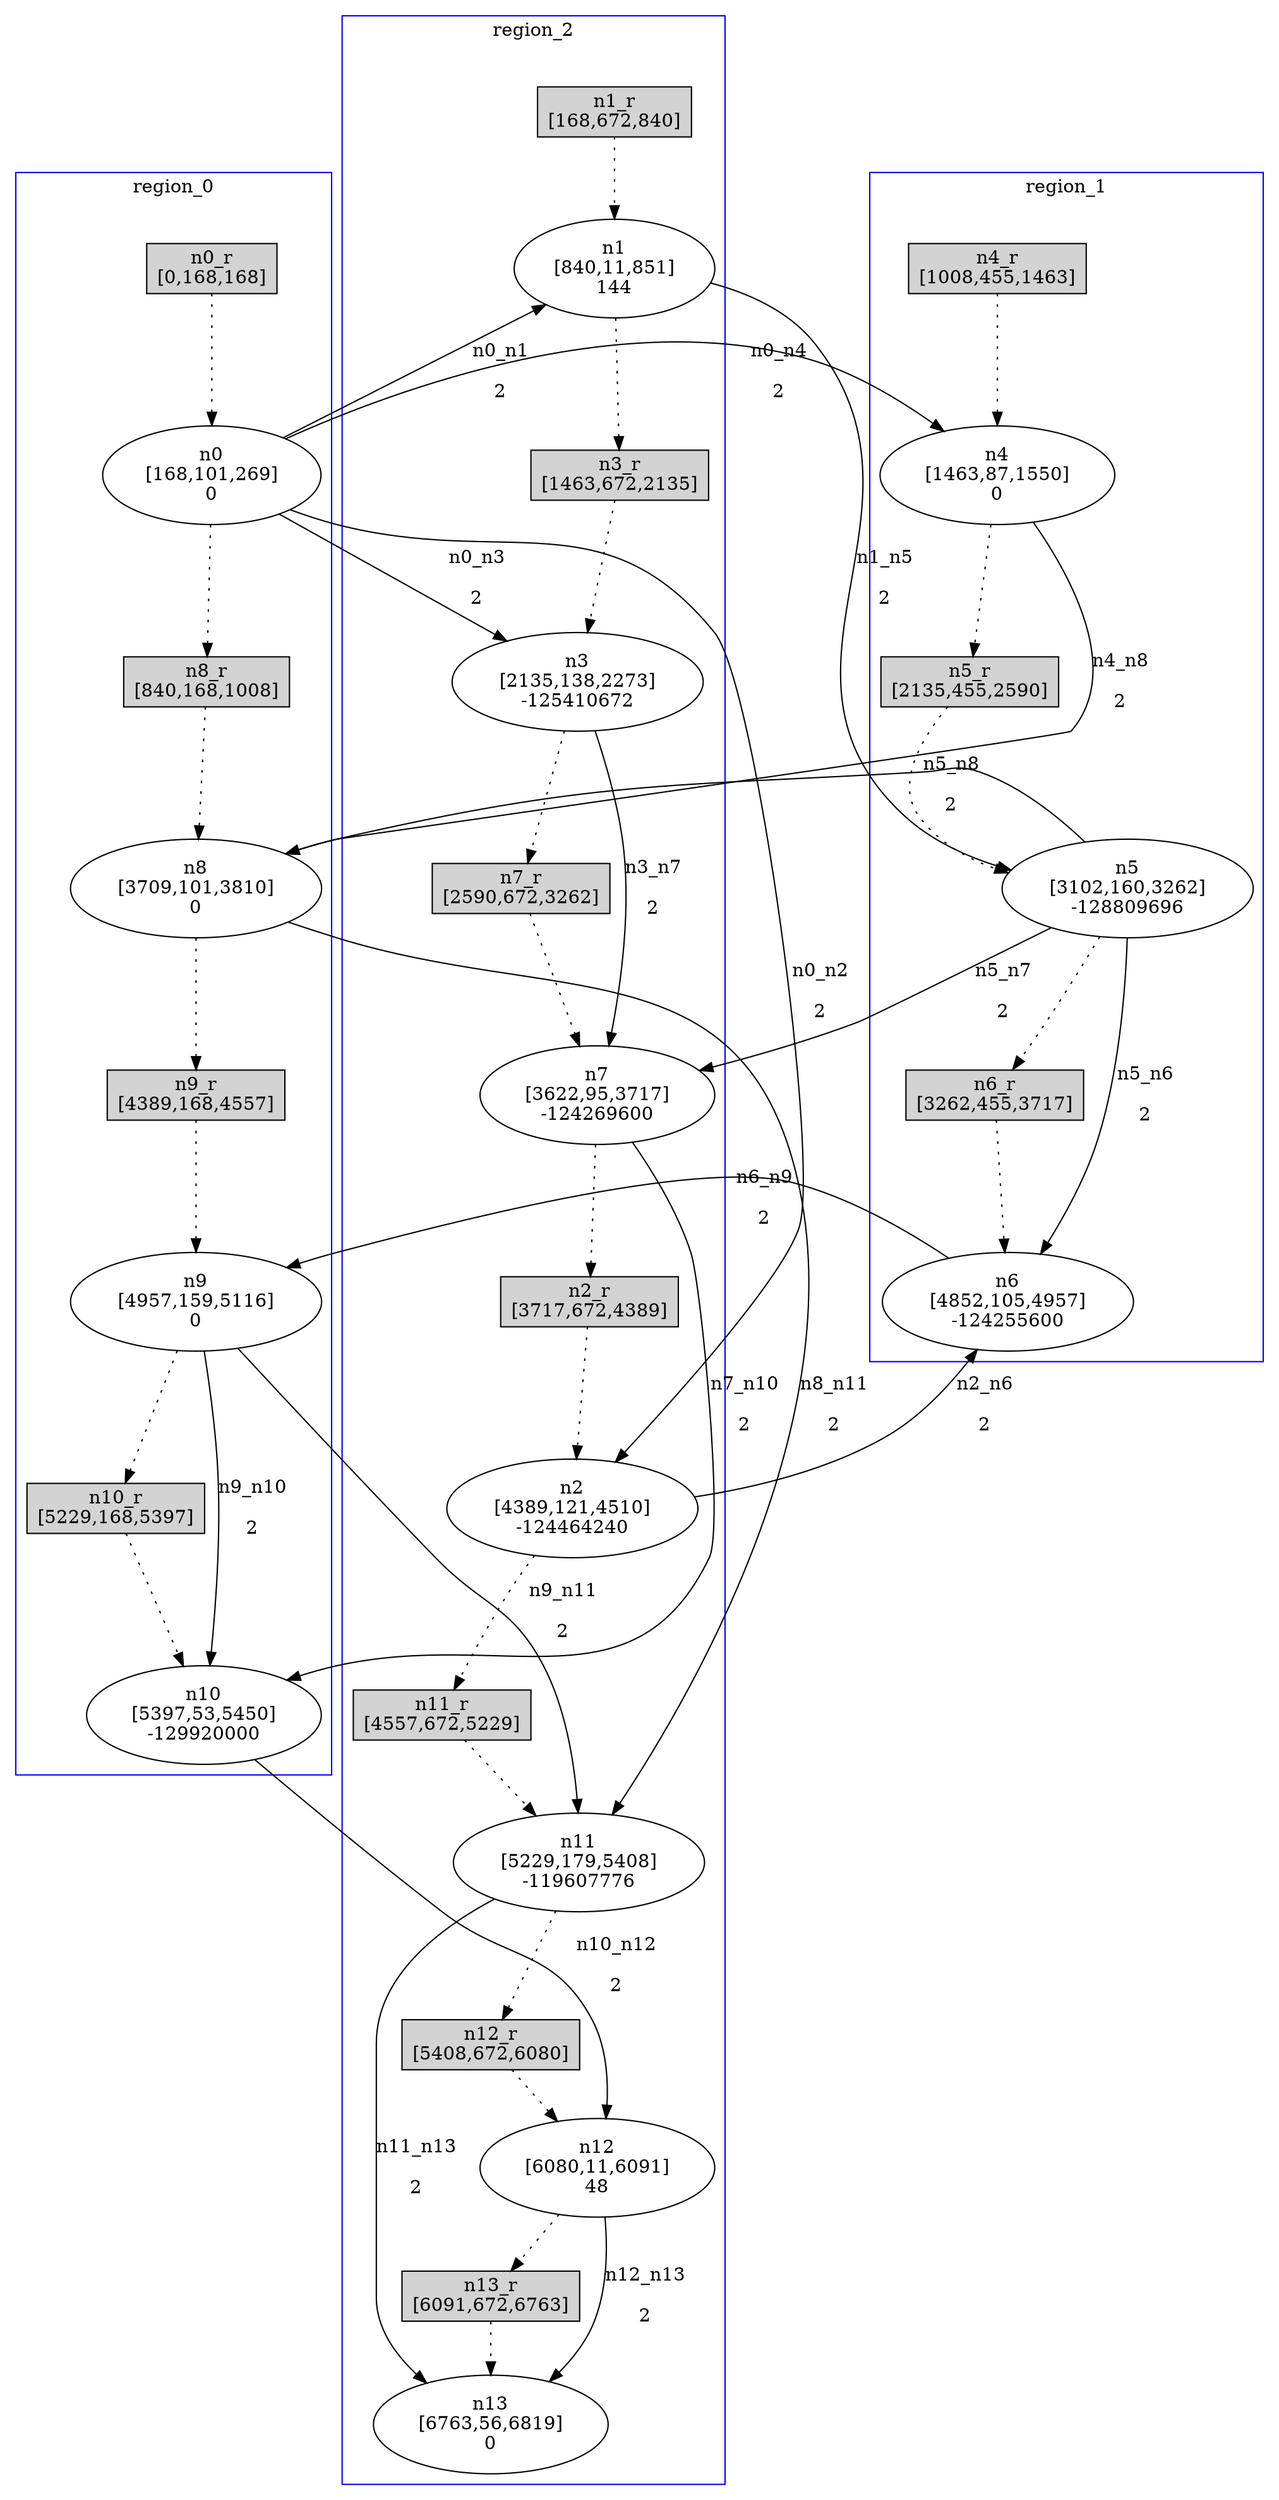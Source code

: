 //3-LSsolveMIPnSolStatus 9.
//4-SL 6819.
//5-LSsolveMIPsolveTime(double) 1800.02.
//6-reconfigurateNum(int) 14.
//7-reconfigurateTime(int) 6741.
digraph test_0 {
	size="28,40";
	subgraph cluster0 {
		stytle=filled;
		color=blue;
		label=region_0;
		n0_r [ shape = box, style = filled, label = "n0_r\n[0,168,168]" ];
		n0 [ label="n0\n[168,101,269]\n0" ];
		n0_r -> n0 [ style = dotted ];
		n8_r [ shape = box, style = filled, label = "n8_r\n[840,168,1008]" ];
		n8 [ label="n8\n[3709,101,3810]\n0" ];
		n8_r -> n8 [ style = dotted ];
		n9_r [ shape = box, style = filled, label = "n9_r\n[4389,168,4557]" ];
		n9 [ label="n9\n[4957,159,5116]\n0" ];
		n9_r -> n9 [ style = dotted ];
		n10_r [ shape = box, style = filled, label = "n10_r\n[5229,168,5397]" ];
		n10 [ label="n10\n[5397,53,5450]\n-129920000" ];
		n10_r -> n10 [ style = dotted ];
		n0 -> n8_r [ style = dotted ];
		n8 -> n9_r [ style = dotted ];
		n9 -> n10_r [ style = dotted ];
	}
	subgraph cluster1 {
		stytle=filled;
		color=blue;
		label=region_1;
		n4_r [ shape = box, style = filled, label = "n4_r\n[1008,455,1463]" ];
		n4 [ label="n4\n[1463,87,1550]\n0" ];
		n4_r -> n4 [ style = dotted ];
		n5_r [ shape = box, style = filled, label = "n5_r\n[2135,455,2590]" ];
		n5 [ label="n5\n[3102,160,3262]\n-128809696" ];
		n5_r -> n5 [ style = dotted ];
		n6_r [ shape = box, style = filled, label = "n6_r\n[3262,455,3717]" ];
		n6 [ label="n6\n[4852,105,4957]\n-124255600" ];
		n6_r -> n6 [ style = dotted ];
		n4 -> n5_r [ style = dotted ];
		n5 -> n6_r [ style = dotted ];
	}
	subgraph cluster2 {
		stytle=filled;
		color=blue;
		label=region_2;
		n1_r [ shape = box, style = filled, label = "n1_r\n[168,672,840]" ];
		n1 [ label="n1\n[840,11,851]\n144" ];
		n1_r -> n1 [ style = dotted ];
		n3_r [ shape = box, style = filled, label = "n3_r\n[1463,672,2135]" ];
		n3 [ label="n3\n[2135,138,2273]\n-125410672" ];
		n3_r -> n3 [ style = dotted ];
		n7_r [ shape = box, style = filled, label = "n7_r\n[2590,672,3262]" ];
		n7 [ label="n7\n[3622,95,3717]\n-124269600" ];
		n7_r -> n7 [ style = dotted ];
		n2_r [ shape = box, style = filled, label = "n2_r\n[3717,672,4389]" ];
		n2 [ label="n2\n[4389,121,4510]\n-124464240" ];
		n2_r -> n2 [ style = dotted ];
		n11_r [ shape = box, style = filled, label = "n11_r\n[4557,672,5229]" ];
		n11 [ label="n11\n[5229,179,5408]\n-119607776" ];
		n11_r -> n11 [ style = dotted ];
		n12_r [ shape = box, style = filled, label = "n12_r\n[5408,672,6080]" ];
		n12 [ label="n12\n[6080,11,6091]\n48" ];
		n12_r -> n12 [ style = dotted ];
		n13_r [ shape = box, style = filled, label = "n13_r\n[6091,672,6763]" ];
		n13 [ label="n13\n[6763,56,6819]\n0" ];
		n13_r -> n13 [ style = dotted ];
		n1 -> n3_r [ style = dotted ];
		n3 -> n7_r [ style = dotted ];
		n7 -> n2_r [ style = dotted ];
		n2 -> n11_r [ style = dotted ];
		n11 -> n12_r [ style = dotted ];
		n12 -> n13_r [ style = dotted ];
	}
	n0 -> n1 [ label="n0_n1\n2" ];
	n0 -> n2 [ label="n0_n2\n2" ];
	n0 -> n3 [ label="n0_n3\n2" ];
	n0 -> n4 [ label="n0_n4\n2" ];
	n1 -> n5 [ label="n1_n5\n2" ];
	n2 -> n6 [ label="n2_n6\n2" ];
	n3 -> n7 [ label="n3_n7\n2" ];
	n4 -> n8 [ label="n4_n8\n2" ];
	n5 -> n6 [ label="n5_n6\n2" ];
	n5 -> n7 [ label="n5_n7\n2" ];
	n5 -> n8 [ label="n5_n8\n2" ];
	n6 -> n9 [ label="n6_n9\n2" ];
	n7 -> n10 [ label="n7_n10\n2" ];
	n8 -> n11 [ label="n8_n11\n2" ];
	n9 -> n10 [ label="n9_n10\n2" ];
	n9 -> n11 [ label="n9_n11\n2" ];
	n10 -> n12 [ label="n10_n12\n2" ];
	n11 -> n13 [ label="n11_n13\n2" ];
	n12 -> n13 [ label="n12_n13\n2" ];
}
